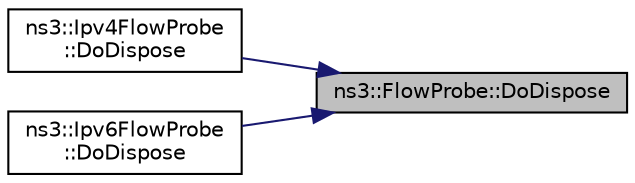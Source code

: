 digraph "ns3::FlowProbe::DoDispose"
{
 // LATEX_PDF_SIZE
  edge [fontname="Helvetica",fontsize="10",labelfontname="Helvetica",labelfontsize="10"];
  node [fontname="Helvetica",fontsize="10",shape=record];
  rankdir="RL";
  Node1 [label="ns3::FlowProbe::DoDispose",height=0.2,width=0.4,color="black", fillcolor="grey75", style="filled", fontcolor="black",tooltip="Destructor implementation."];
  Node1 -> Node2 [dir="back",color="midnightblue",fontsize="10",style="solid",fontname="Helvetica"];
  Node2 [label="ns3::Ipv4FlowProbe\l::DoDispose",height=0.2,width=0.4,color="black", fillcolor="white", style="filled",URL="$classns3_1_1_ipv4_flow_probe.html#ae8bcb5588329db049f1c04191fec4d70",tooltip="Destructor implementation."];
  Node1 -> Node3 [dir="back",color="midnightblue",fontsize="10",style="solid",fontname="Helvetica"];
  Node3 [label="ns3::Ipv6FlowProbe\l::DoDispose",height=0.2,width=0.4,color="black", fillcolor="white", style="filled",URL="$classns3_1_1_ipv6_flow_probe.html#a69e78afe62dbb9eb3755650e462f65fe",tooltip="Destructor implementation."];
}

